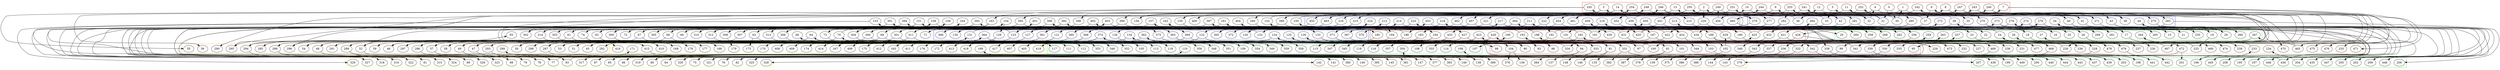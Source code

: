 strict digraph  {
	subgraph cluster_1 {
		graph [color=green];
		15;
		16;
		17;
		18;
		19;
		20;
		21;
		22;
		23;
		24;
		25;
		26;
		27;
		28;
		29;
		255;
		256;
		257;
		258;
		259;
		260;
		261;
		262;
		263;
		264;
		265;
		266;
		267;
		268;
		269;
	}
	subgraph cluster_9 {
		graph [color=orange];
		135;
		136;
		137;
		138;
		139;
		140;
		141;
		142;
		143;
		144;
		145;
		146;
		147;
		148;
		149;
		375;
		376;
		377;
		378;
		379;
		380;
		381;
		382;
		383;
		384;
		385;
		386;
		387;
		388;
		389;
	}
	subgraph cluster_3 {
		graph [color=orange];
		45;
		46;
		47;
		48;
		49;
		50;
		51;
		52;
		53;
		54;
		55;
		56;
		57;
		58;
		59;
		285;
		286;
		287;
		288;
		289;
		290;
		291;
		292;
		293;
		294;
		295;
		296;
		297;
		298;
		299;
	}
	subgraph cluster_4 {
		graph [color=grey];
		60;
		61;
		62;
		63;
		64;
		65;
		66;
		67;
		68;
		69;
		70;
		71;
		72;
		73;
		74;
		300;
		301;
		302;
		303;
		304;
		305;
		306;
		307;
		308;
		309;
		310;
		311;
		312;
		313;
		314;
	}
	subgraph cluster_2 {
		graph [color=blue];
		30;
		31;
		32;
		33;
		34;
		35;
		36;
		37;
		38;
		39;
		40;
		41;
		42;
		43;
		44;
		270;
		271;
		272;
		273;
		274;
		275;
		276;
		277;
		278;
		279;
		280;
		281;
		282;
		283;
		284;
	}
	subgraph cluster_5 {
		graph [color=yellow];
		75;
		76;
		77;
		78;
		79;
		80;
		81;
		82;
		83;
		84;
		85;
		86;
		87;
		88;
		89;
		315;
		316;
		317;
		318;
		319;
		320;
		321;
		322;
		323;
		324;
		325;
		326;
		327;
		328;
		329;
	}
	subgraph cluster_6 {
		graph [color=red];
		90;
		91;
		92;
		93;
		94;
		95;
		96;
		97;
		98;
		99;
		100;
		101;
		102;
		103;
		104;
		330;
		331;
		332;
		333;
		334;
		335;
		336;
		337;
		338;
		339;
		340;
		341;
		342;
		343;
		344;
	}
	subgraph cluster_7 {
		graph [color=green];
		105;
		106;
		107;
		108;
		109;
		110;
		111;
		112;
		113;
		114;
		115;
		116;
		117;
		118;
		119;
		345;
		346;
		347;
		348;
		349;
		350;
		351;
		352;
		353;
		354;
		355;
		356;
		357;
		358;
		359;
	}
	subgraph cluster_8 {
		graph [color=blue];
		120;
		121;
		122;
		123;
		124;
		125;
		126;
		127;
		128;
		129;
		130;
		131;
		132;
		133;
		134;
		360;
		361;
		362;
		363;
		364;
		365;
		366;
		367;
		368;
		369;
		370;
		371;
		372;
		373;
		374;
	}
	subgraph cluster_12 {
		graph [color=red];
		180;
		181;
		182;
		183;
		184;
		185;
		186;
		187;
		188;
		189;
		190;
		191;
		192;
		193;
		194;
		420;
		421;
		422;
		423;
		424;
		425;
		426;
		427;
		428;
		429;
		430;
		431;
		432;
		433;
		434;
	}
	subgraph cluster_11 {
		graph [color=yellow];
		165;
		166;
		167;
		168;
		169;
		170;
		171;
		172;
		173;
		174;
		175;
		176;
		177;
		178;
		179;
		405;
		406;
		407;
		408;
		409;
		410;
		411;
		412;
		413;
		414;
		415;
		416;
		417;
		418;
		419;
	}
	subgraph cluster_14 {
		graph [color=blue];
		210;
		211;
		212;
		213;
		214;
		215;
		216;
		217;
		218;
		219;
		220;
		221;
		222;
		223;
		224;
		450;
		451;
		452;
		453;
		454;
		455;
		456;
		457;
		458;
		459;
		460;
		461;
		462;
		463;
		464;
	}
	subgraph cluster_13 {
		graph [color=green];
		195;
		196;
		197;
		198;
		199;
		200;
		201;
		202;
		203;
		204;
		205;
		206;
		207;
		208;
		209;
		435;
		436;
		437;
		438;
		439;
		440;
		441;
		442;
		443;
		444;
		445;
		446;
		447;
		448;
		449;
	}
	subgraph cluster_15 {
		graph [color=orange];
		225;
		226;
		227;
		228;
		229;
		230;
		231;
		232;
		233;
		234;
		235;
		236;
		237;
		238;
		239;
		465;
		466;
		467;
		468;
		469;
		470;
		471;
		472;
		473;
		474;
		475;
		476;
		477;
		478;
		479;
	}
	subgraph cluster_10 {
		graph [color=grey];
		150;
		151;
		152;
		153;
		154;
		155;
		156;
		157;
		158;
		159;
		160;
		161;
		162;
		163;
		164;
		390;
		391;
		392;
		393;
		394;
		395;
		396;
		397;
		398;
		399;
		400;
		401;
		402;
		403;
		404;
	}
	subgraph cluster_0 {
		graph [color=red];
		0;
		1;
		2;
		3;
		4;
		5;
		6;
		7;
		8;
		9;
		10;
		11;
		12;
		13;
		14;
		240;
		241;
		242;
		243;
		244;
		245;
		246;
		247;
		248;
		249;
		250;
		251;
		252;
		253;
		254;
	}
	0 -> 30;
	0 -> 31;
	1 -> 40;
	1 -> 460;
	2 -> 220;
	2 -> 400;
	3 -> 55;
	3 -> 156;
	4 -> 461;
	4 -> 476;
	5 -> 32;
	5 -> 33;
	6 -> 35;
	6 -> 37;
	7 -> 465;
	7 -> 471;
	8 -> 271;
	8 -> 283;
	9 -> 390;
	9 -> 456;
	10 -> 38;
	10 -> 42;
	11 -> 36;
	11 -> 41;
	12 -> 451;
	12 -> 475;
	13 -> 215;
	13 -> 222;
	14 -> 56;
	14 -> 463;
	15 -> 34;
	15 -> 39;
	16 -> 213;
	17 -> 211;
	17 -> 239;
	18 -> 223;
	18 -> 466;
	19 -> 225;
	19 -> 278;
	22 -> 99;
	23 -> 228;
	24 -> 151;
	24 -> 472;
	26 -> 474;
	29 -> 44;
	30 -> 1;
	30 -> 2;
	31 -> 5;
	31 -> 252;
	32 -> 4;
	32 -> 11;
	33 -> 250;
	33 -> 370;
	34 -> 266;
	34 -> 447;
	35 -> 242;
	35 -> 426;
	36 -> 240;
	36 -> 251;
	37 -> 245;
	37 -> 422;
	38 -> 160;
	38 -> 253;
	39 -> 433;
	39 -> 457;
	40 -> 3;
	40 -> 82;
	41 -> 13;
	41 -> 205;
	42 -> 241;
	42 -> 431;
	43 -> 202;
	43 -> 436;
	44 -> 204;
	44 -> 209;
	46 -> 364;
	47 -> 77;
	48 -> 377;
	49 -> 78;
	52 -> 200;
	52 -> 243;
	57 -> 440;
	61 -> 178;
	61 -> 285;
	62 -> 118;
	62 -> 173;
	63 -> 346;
	63 -> 353;
	64 -> 170;
	64 -> 349;
	66 -> 109;
	66 -> 351;
	67 -> 177;
	67 -> 288;
	68 -> 54;
	68 -> 166;
	69 -> 232;
	69 -> 408;
	70 -> 279;
	70 -> 294;
	73 -> 98;
	74 -> 111;
	74 -> 112;
	77 -> 171;
	83 -> 110;
	90 -> 134;
	90 -> 374;
	91 -> 135;
	91 -> 146;
	92 -> 87;
	92 -> 387;
	94 -> 317;
	94 -> 384;
	96 -> 124;
	96 -> 125;
	97 -> 128;
	97 -> 425;
	99 -> 263;
	99 -> 375;
	100 -> 70;
	102 -> 378;
	102 -> 429;
	103 -> 203;
	104 -> 136;
	104 -> 376;
	116 -> 190;
	120 -> 18;
	120 -> 19;
	121 -> 46;
	121 -> 297;
	122 -> 176;
	122 -> 477;
	123 -> 393;
	123 -> 406;
	124 -> 49;
	124 -> 469;
	126 -> 354;
	127 -> 52;
	127 -> 403;
	128 -> 96;
	128 -> 331;
	129 -> 167;
	129 -> 414;
	131 -> 212;
	132 -> 162;
	132 -> 284;
	133 -> 94;
	133 -> 238;
	134 -> 293;
	138 -> 106;
	150 -> 7;
	150 -> 22;
	151 -> 199;
	151 -> 316;
	152 -> 254;
	152 -> 256;
	153 -> 329;
	153 -> 381;
	154 -> 129;
	154 -> 304;
	155 -> 427;
	156 -> 10;
	156 -> 246;
	157 -> 369;
	157 -> 380;
	158 -> 117;
	158 -> 314;
	159 -> 260;
	159 -> 322;
	160 -> 262;
	161 -> 61;
	161 -> 268;
	163 -> 142;
	163 -> 366;
	180 -> 237;
	180 -> 313;
	181 -> 152;
	181 -> 218;
	182 -> 357;
	182 -> 397;
	183 -> 53;
	183 -> 287;
	184 -> 172;
	184 -> 413;
	185 -> 47;
	186 -> 157;
	186 -> 298;
	187 -> 51;
	187 -> 478;
	188 -> 392;
	188 -> 398;
	189 -> 102;
	189 -> 388;
	190 -> 108;
	190 -> 119;
	191 -> 236;
	191 -> 402;
	192 -> 116;
	192 -> 450;
	193 -> 92;
	193 -> 394;
	194 -> 50;
	194 -> 153;
	196 -> 233;
	204 -> 234;
	210 -> 25;
	210 -> 26;
	211 -> 120;
	211 -> 306;
	212 -> 68;
	212 -> 194;
	213 -> 197;
	213 -> 338;
	214 -> 69;
	214 -> 184;
	215 -> 67;
	215 -> 122;
	216 -> 72;
	216 -> 248;
	217 -> 343;
	217 -> 368;
	218 -> 60;
	218 -> 121;
	219 -> 367;
	219 -> 424;
	220 -> 191;
	220 -> 446;
	221 -> 180;
	221 -> 360;
	222 -> 192;
	222 -> 371;
	223 -> 326;
	223 -> 361;
	224 -> 305;
	224 -> 365;
	225 -> 24;
	225 -> 28;
	226 -> 193;
	226 -> 362;
	228 -> 379;
	228 -> 423;
	233 -> 264;
	240 -> 100;
	240 -> 235;
	241 -> 221;
	241 -> 281;
	242 -> 216;
	242 -> 275;
	243 -> 226;
	243 -> 467;
	244 -> 454;
	244 -> 470;
	245 -> 163;
	245 -> 415;
	246 -> 210;
	246 -> 276;
	247 -> 95;
	247 -> 335;
	248 -> 330;
	248 -> 395;
	249 -> 290;
	249 -> 332;
	250 -> 452;
	250 -> 462;
	251 -> 277;
	251 -> 295;
	252 -> 296;
	252 -> 341;
	253 -> 282;
	253 -> 455;
	254 -> 155;
	254 -> 337;
	256 -> 219;
	256 -> 419;
	259 -> 107;
	259 -> 114;
	263 -> 334;
	267 -> 336;
	270 -> 17;
	270 -> 21;
	271 -> 6;
	271 -> 325;
	272 -> 421;
	272 -> 434;
	273 -> 75;
	273 -> 255;
	274 -> 29;
	274 -> 339;
	275 -> 328;
	275 -> 448;
	276 -> 126;
	276 -> 396;
	277 -> 181;
	277 -> 300;
	278 -> 127;
	278 -> 435;
	279 -> 76;
	279 -> 321;
	280 -> 183;
	281 -> 265;
	281 -> 311;
	282 -> 308;
	282 -> 432;
	283 -> 71;
	283 -> 206;
	284 -> 196;
	284 -> 301;
	286 -> 383;
	287 -> 444;
	288 -> 88;
	288 -> 449;
	289 -> 79;
	289 -> 138;
	293 -> 83;
	294 -> 65;
	294 -> 323;
	295 -> 416;
	296 -> 131;
	299 -> 149;
	300 -> 291;
	300 -> 473;
	301 -> 104;
	301 -> 409;
	302 -> 158;
	302 -> 159;
	303 -> 154;
	303 -> 168;
	304 -> 214;
	304 -> 229;
	306 -> 348;
	307 -> 48;
	307 -> 273;
	308 -> 179;
	308 -> 224;
	309 -> 105;
	309 -> 352;
	311 -> 90;
	311 -> 174;
	312 -> 113;
	312 -> 401;
	313 -> 356;
	313 -> 373;
	314 -> 164;
	314 -> 410;
	330 -> 386;
	331 -> 382;
	331 -> 437;
	332 -> 139;
	332 -> 188;
	333 -> 137;
	333 -> 148;
	334 -> 64;
	336 -> 80;
	336 -> 319;
	337 -> 86;
	337 -> 428;
	338 -> 441;
	339 -> 259;
	339 -> 439;
	341 -> 464;
	342 -> 198;
	342 -> 257;
	343 -> 85;
	354 -> 66;
	360 -> 57;
	361 -> 59;
	361 -> 453;
	362 -> 165;
	362 -> 359;
	363 -> 93;
	363 -> 443;
	364 -> 289;
	364 -> 333;
	365 -> 217;
	367 -> 468;
	368 -> 175;
	368 -> 286;
	369 -> 227;
	369 -> 411;
	371 -> 91;
	371 -> 231;
	373 -> 358;
	374 -> 58;
	374 -> 412;
	381 -> 350;
	390 -> 23;
	390 -> 89;
	391 -> 207;
	391 -> 327;
	392 -> 63;
	392 -> 73;
	393 -> 74;
	393 -> 81;
	394 -> 318;
	394 -> 438;
	395 -> 185;
	395 -> 303;
	396 -> 123;
	397 -> 140;
	397 -> 258;
	398 -> 315;
	399 -> 133;
	399 -> 309;
	401 -> 130;
	402 -> 324;
	403 -> 141;
	403 -> 363;
	415 -> 389;
	420 -> 14;
	420 -> 20;
	421 -> 45;
	421 -> 342;
	422 -> 150;
	422 -> 355;
	423 -> 347;
	423 -> 407;
	424 -> 302;
	424 -> 344;
	425 -> 274;
	425 -> 459;
	426 -> 230;
	426 -> 292;
	427 -> 97;
	427 -> 417;
	428 -> 345;
	428 -> 405;
	429 -> 458;
	429 -> 479;
	431 -> 101;
	431 -> 161;
	432 -> 272;
	432 -> 340;
	433 -> 115;
	433 -> 418;
	434 -> 103;
	434 -> 391;
	436 -> 299;
	439 -> 169;
	445 -> 267;
	450 -> 15;
	450 -> 16;
	451 -> 132;
	451 -> 445;
	452 -> 43;
	452 -> 189;
	453 -> 147;
	453 -> 208;
	454 -> 62;
	454 -> 195;
	455 -> 8;
	455 -> 385;
	456 -> 249;
	456 -> 269;
	457 -> 307;
	457 -> 420;
	458 -> 186;
	458 -> 187;
	459 -> 244;
	459 -> 399;
	460 -> 12;
	460 -> 261;
	461 -> 270;
	461 -> 280;
	462 -> 310;
	462 -> 430;
	463 -> 145;
	463 -> 247;
	464 -> 312;
	464 -> 372;
	465 -> 9;
	465 -> 27;
	467 -> 182;
	468 -> 84;
	468 -> 143;
	469 -> 144;
	472 -> 201;
	472 -> 320;
	477 -> 404;
	479 -> 442;
}

